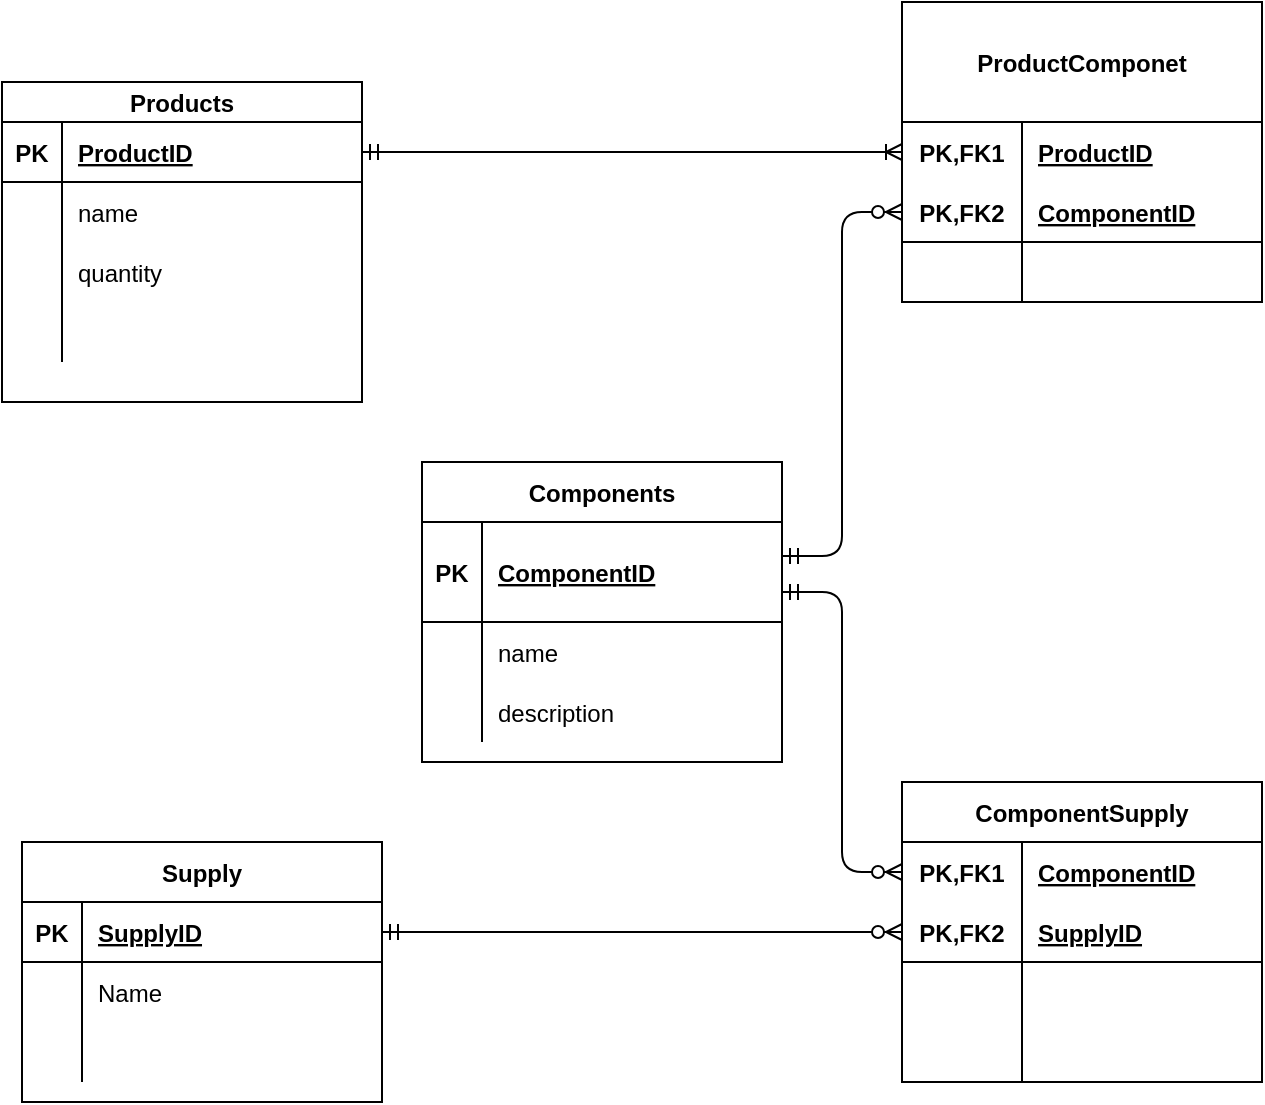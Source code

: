 <mxfile version="13.7.7" type="device"><diagram id="fwQ9Zy9TDruU9TFpa8Rx" name="Page-1"><mxGraphModel dx="1342" dy="2083" grid="1" gridSize="10" guides="1" tooltips="1" connect="1" arrows="1" fold="1" page="1" pageScale="1" pageWidth="827" pageHeight="1169" math="0" shadow="0"><root><mxCell id="0"/><mxCell id="1" parent="0"/><mxCell id="76_J2eWw95SCHh5hq2DK-320" value="" style="edgeStyle=entityRelationEdgeStyle;fontSize=12;html=1;endArrow=ERzeroToMany;startArrow=ERmandOne;exitX=1;exitY=0.5;exitDx=0;exitDy=0;entryX=0;entryY=0.5;entryDx=0;entryDy=0;" edge="1" parent="1" source="76_J2eWw95SCHh5hq2DK-254" target="76_J2eWw95SCHh5hq2DK-244"><mxGeometry width="100" height="100" relative="1" as="geometry"><mxPoint x="480" y="30" as="sourcePoint"/><mxPoint x="580" y="-70" as="targetPoint"/></mxGeometry></mxCell><mxCell id="76_J2eWw95SCHh5hq2DK-328" value="" style="edgeStyle=entityRelationEdgeStyle;fontSize=12;html=1;endArrow=ERzeroToMany;startArrow=ERmandOne;entryX=0;entryY=0.5;entryDx=0;entryDy=0;exitX=1;exitY=0.7;exitDx=0;exitDy=0;exitPerimeter=0;" edge="1" parent="1" source="76_J2eWw95SCHh5hq2DK-225" target="76_J2eWw95SCHh5hq2DK-241"><mxGeometry width="100" height="100" relative="1" as="geometry"><mxPoint x="410" y="-230" as="sourcePoint"/><mxPoint x="510" y="-330" as="targetPoint"/></mxGeometry></mxCell><mxCell id="76_J2eWw95SCHh5hq2DK-329" value="" style="edgeStyle=entityRelationEdgeStyle;fontSize=12;html=1;endArrow=ERoneToMany;startArrow=ERmandOne;entryX=0;entryY=0.5;entryDx=0;entryDy=0;exitX=1;exitY=0.5;exitDx=0;exitDy=0;" edge="1" parent="1" source="76_J2eWw95SCHh5hq2DK-196" target="76_J2eWw95SCHh5hq2DK-303"><mxGeometry width="100" height="100" relative="1" as="geometry"><mxPoint x="230" y="-395" as="sourcePoint"/><mxPoint x="330" y="-495" as="targetPoint"/></mxGeometry></mxCell><mxCell id="76_J2eWw95SCHh5hq2DK-330" value="" style="edgeStyle=entityRelationEdgeStyle;fontSize=12;html=1;endArrow=ERzeroToMany;startArrow=ERmandOne;entryX=0;entryY=0.5;entryDx=0;entryDy=0;exitX=1;exitY=0.34;exitDx=0;exitDy=0;exitPerimeter=0;" edge="1" parent="1" source="76_J2eWw95SCHh5hq2DK-225" target="76_J2eWw95SCHh5hq2DK-306"><mxGeometry width="100" height="100" relative="1" as="geometry"><mxPoint x="540" y="-450" as="sourcePoint"/><mxPoint x="640" y="-550" as="targetPoint"/></mxGeometry></mxCell><mxCell id="76_J2eWw95SCHh5hq2DK-224" value="Components" style="shape=table;startSize=30;container=1;collapsible=1;childLayout=tableLayout;fixedRows=1;rowLines=0;fontStyle=1;align=center;resizeLast=1;" vertex="1" parent="1"><mxGeometry x="250" y="-490" width="180" height="150" as="geometry"><mxRectangle x="630" y="-340" width="110" height="30" as="alternateBounds"/></mxGeometry></mxCell><mxCell id="76_J2eWw95SCHh5hq2DK-225" value="" style="shape=partialRectangle;collapsible=0;dropTarget=0;pointerEvents=0;fillColor=none;top=0;left=0;bottom=1;right=0;points=[[0,0.5],[1,0.5]];portConstraint=eastwest;" vertex="1" parent="76_J2eWw95SCHh5hq2DK-224"><mxGeometry y="30" width="180" height="50" as="geometry"/></mxCell><mxCell id="76_J2eWw95SCHh5hq2DK-226" value="PK" style="shape=partialRectangle;connectable=0;fillColor=none;top=0;left=0;bottom=0;right=0;fontStyle=1;overflow=hidden;" vertex="1" parent="76_J2eWw95SCHh5hq2DK-225"><mxGeometry width="30" height="50" as="geometry"/></mxCell><mxCell id="76_J2eWw95SCHh5hq2DK-227" value="ComponentID" style="shape=partialRectangle;connectable=0;fillColor=none;top=0;left=0;bottom=0;right=0;align=left;spacingLeft=6;fontStyle=5;overflow=hidden;" vertex="1" parent="76_J2eWw95SCHh5hq2DK-225"><mxGeometry x="30" width="150" height="50" as="geometry"/></mxCell><mxCell id="76_J2eWw95SCHh5hq2DK-234" value="" style="shape=partialRectangle;collapsible=0;dropTarget=0;pointerEvents=0;fillColor=none;top=0;left=0;bottom=0;right=0;points=[[0,0.5],[1,0.5]];portConstraint=eastwest;" vertex="1" parent="76_J2eWw95SCHh5hq2DK-224"><mxGeometry y="80" width="180" height="30" as="geometry"/></mxCell><mxCell id="76_J2eWw95SCHh5hq2DK-235" value="" style="shape=partialRectangle;connectable=0;fillColor=none;top=0;left=0;bottom=0;right=0;editable=1;overflow=hidden;" vertex="1" parent="76_J2eWw95SCHh5hq2DK-234"><mxGeometry width="30" height="30" as="geometry"/></mxCell><mxCell id="76_J2eWw95SCHh5hq2DK-236" value="name" style="shape=partialRectangle;connectable=0;fillColor=none;top=0;left=0;bottom=0;right=0;align=left;spacingLeft=6;overflow=hidden;" vertex="1" parent="76_J2eWw95SCHh5hq2DK-234"><mxGeometry x="30" width="150" height="30" as="geometry"/></mxCell><mxCell id="76_J2eWw95SCHh5hq2DK-237" value="" style="shape=partialRectangle;collapsible=0;dropTarget=0;pointerEvents=0;fillColor=none;top=0;left=0;bottom=0;right=0;points=[[0,0.5],[1,0.5]];portConstraint=eastwest;" vertex="1" parent="76_J2eWw95SCHh5hq2DK-224"><mxGeometry y="110" width="180" height="30" as="geometry"/></mxCell><mxCell id="76_J2eWw95SCHh5hq2DK-238" value="" style="shape=partialRectangle;connectable=0;fillColor=none;top=0;left=0;bottom=0;right=0;editable=1;overflow=hidden;" vertex="1" parent="76_J2eWw95SCHh5hq2DK-237"><mxGeometry width="30" height="30" as="geometry"/></mxCell><mxCell id="76_J2eWw95SCHh5hq2DK-239" value="description" style="shape=partialRectangle;connectable=0;fillColor=none;top=0;left=0;bottom=0;right=0;align=left;spacingLeft=6;overflow=hidden;" vertex="1" parent="76_J2eWw95SCHh5hq2DK-237"><mxGeometry x="30" width="150" height="30" as="geometry"/></mxCell><mxCell id="76_J2eWw95SCHh5hq2DK-253" value="Supply" style="shape=table;startSize=30;container=1;collapsible=1;childLayout=tableLayout;fixedRows=1;rowLines=0;fontStyle=1;align=center;resizeLast=1;" vertex="1" parent="1"><mxGeometry x="50" y="-300" width="180" height="130" as="geometry"/></mxCell><mxCell id="76_J2eWw95SCHh5hq2DK-254" value="" style="shape=partialRectangle;collapsible=0;dropTarget=0;pointerEvents=0;fillColor=none;top=0;left=0;bottom=1;right=0;points=[[0,0.5],[1,0.5]];portConstraint=eastwest;" vertex="1" parent="76_J2eWw95SCHh5hq2DK-253"><mxGeometry y="30" width="180" height="30" as="geometry"/></mxCell><mxCell id="76_J2eWw95SCHh5hq2DK-255" value="PK" style="shape=partialRectangle;connectable=0;fillColor=none;top=0;left=0;bottom=0;right=0;fontStyle=1;overflow=hidden;" vertex="1" parent="76_J2eWw95SCHh5hq2DK-254"><mxGeometry width="30" height="30" as="geometry"/></mxCell><mxCell id="76_J2eWw95SCHh5hq2DK-256" value="SupplyID" style="shape=partialRectangle;connectable=0;fillColor=none;top=0;left=0;bottom=0;right=0;align=left;spacingLeft=6;fontStyle=5;overflow=hidden;" vertex="1" parent="76_J2eWw95SCHh5hq2DK-254"><mxGeometry x="30" width="150" height="30" as="geometry"/></mxCell><mxCell id="76_J2eWw95SCHh5hq2DK-257" value="" style="shape=partialRectangle;collapsible=0;dropTarget=0;pointerEvents=0;fillColor=none;top=0;left=0;bottom=0;right=0;points=[[0,0.5],[1,0.5]];portConstraint=eastwest;" vertex="1" parent="76_J2eWw95SCHh5hq2DK-253"><mxGeometry y="60" width="180" height="30" as="geometry"/></mxCell><mxCell id="76_J2eWw95SCHh5hq2DK-258" value="" style="shape=partialRectangle;connectable=0;fillColor=none;top=0;left=0;bottom=0;right=0;editable=1;overflow=hidden;" vertex="1" parent="76_J2eWw95SCHh5hq2DK-257"><mxGeometry width="30" height="30" as="geometry"/></mxCell><mxCell id="76_J2eWw95SCHh5hq2DK-259" value="Name" style="shape=partialRectangle;connectable=0;fillColor=none;top=0;left=0;bottom=0;right=0;align=left;spacingLeft=6;overflow=hidden;" vertex="1" parent="76_J2eWw95SCHh5hq2DK-257"><mxGeometry x="30" width="150" height="30" as="geometry"/></mxCell><mxCell id="76_J2eWw95SCHh5hq2DK-260" value="" style="shape=partialRectangle;collapsible=0;dropTarget=0;pointerEvents=0;fillColor=none;top=0;left=0;bottom=0;right=0;points=[[0,0.5],[1,0.5]];portConstraint=eastwest;" vertex="1" parent="76_J2eWw95SCHh5hq2DK-253"><mxGeometry y="90" width="180" height="30" as="geometry"/></mxCell><mxCell id="76_J2eWw95SCHh5hq2DK-261" value="" style="shape=partialRectangle;connectable=0;fillColor=none;top=0;left=0;bottom=0;right=0;editable=1;overflow=hidden;" vertex="1" parent="76_J2eWw95SCHh5hq2DK-260"><mxGeometry width="30" height="30" as="geometry"/></mxCell><mxCell id="76_J2eWw95SCHh5hq2DK-262" value="" style="shape=partialRectangle;connectable=0;fillColor=none;top=0;left=0;bottom=0;right=0;align=left;spacingLeft=6;overflow=hidden;" vertex="1" parent="76_J2eWw95SCHh5hq2DK-260"><mxGeometry x="30" width="150" height="30" as="geometry"/></mxCell><mxCell id="76_J2eWw95SCHh5hq2DK-240" value="ComponentSupply" style="shape=table;startSize=30;container=1;collapsible=1;childLayout=tableLayout;fixedRows=1;rowLines=0;fontStyle=1;align=center;resizeLast=1;" vertex="1" parent="1"><mxGeometry x="490" y="-330" width="180" height="150" as="geometry"/></mxCell><mxCell id="76_J2eWw95SCHh5hq2DK-241" value="" style="shape=partialRectangle;collapsible=0;dropTarget=0;pointerEvents=0;fillColor=none;top=0;left=0;bottom=0;right=0;points=[[0,0.5],[1,0.5]];portConstraint=eastwest;" vertex="1" parent="76_J2eWw95SCHh5hq2DK-240"><mxGeometry y="30" width="180" height="30" as="geometry"/></mxCell><mxCell id="76_J2eWw95SCHh5hq2DK-242" value="PK,FK1" style="shape=partialRectangle;connectable=0;fillColor=none;top=0;left=0;bottom=0;right=0;fontStyle=1;overflow=hidden;" vertex="1" parent="76_J2eWw95SCHh5hq2DK-241"><mxGeometry width="60" height="30" as="geometry"/></mxCell><mxCell id="76_J2eWw95SCHh5hq2DK-243" value="ComponentID" style="shape=partialRectangle;connectable=0;fillColor=none;top=0;left=0;bottom=0;right=0;align=left;spacingLeft=6;fontStyle=5;overflow=hidden;" vertex="1" parent="76_J2eWw95SCHh5hq2DK-241"><mxGeometry x="60" width="120" height="30" as="geometry"/></mxCell><mxCell id="76_J2eWw95SCHh5hq2DK-244" value="" style="shape=partialRectangle;collapsible=0;dropTarget=0;pointerEvents=0;fillColor=none;top=0;left=0;bottom=1;right=0;points=[[0,0.5],[1,0.5]];portConstraint=eastwest;" vertex="1" parent="76_J2eWw95SCHh5hq2DK-240"><mxGeometry y="60" width="180" height="30" as="geometry"/></mxCell><mxCell id="76_J2eWw95SCHh5hq2DK-245" value="PK,FK2" style="shape=partialRectangle;connectable=0;fillColor=none;top=0;left=0;bottom=0;right=0;fontStyle=1;overflow=hidden;" vertex="1" parent="76_J2eWw95SCHh5hq2DK-244"><mxGeometry width="60" height="30" as="geometry"/></mxCell><mxCell id="76_J2eWw95SCHh5hq2DK-246" value="SupplyID" style="shape=partialRectangle;connectable=0;fillColor=none;top=0;left=0;bottom=0;right=0;align=left;spacingLeft=6;fontStyle=5;overflow=hidden;" vertex="1" parent="76_J2eWw95SCHh5hq2DK-244"><mxGeometry x="60" width="120" height="30" as="geometry"/></mxCell><mxCell id="76_J2eWw95SCHh5hq2DK-247" value="" style="shape=partialRectangle;collapsible=0;dropTarget=0;pointerEvents=0;fillColor=none;top=0;left=0;bottom=0;right=0;points=[[0,0.5],[1,0.5]];portConstraint=eastwest;" vertex="1" parent="76_J2eWw95SCHh5hq2DK-240"><mxGeometry y="90" width="180" height="30" as="geometry"/></mxCell><mxCell id="76_J2eWw95SCHh5hq2DK-248" value="" style="shape=partialRectangle;connectable=0;fillColor=none;top=0;left=0;bottom=0;right=0;editable=1;overflow=hidden;" vertex="1" parent="76_J2eWw95SCHh5hq2DK-247"><mxGeometry width="60" height="30" as="geometry"/></mxCell><mxCell id="76_J2eWw95SCHh5hq2DK-249" value="" style="shape=partialRectangle;connectable=0;fillColor=none;top=0;left=0;bottom=0;right=0;align=left;spacingLeft=6;overflow=hidden;" vertex="1" parent="76_J2eWw95SCHh5hq2DK-247"><mxGeometry x="60" width="120" height="30" as="geometry"/></mxCell><mxCell id="76_J2eWw95SCHh5hq2DK-250" value="" style="shape=partialRectangle;collapsible=0;dropTarget=0;pointerEvents=0;fillColor=none;top=0;left=0;bottom=0;right=0;points=[[0,0.5],[1,0.5]];portConstraint=eastwest;" vertex="1" parent="76_J2eWw95SCHh5hq2DK-240"><mxGeometry y="120" width="180" height="30" as="geometry"/></mxCell><mxCell id="76_J2eWw95SCHh5hq2DK-251" value="" style="shape=partialRectangle;connectable=0;fillColor=none;top=0;left=0;bottom=0;right=0;editable=1;overflow=hidden;" vertex="1" parent="76_J2eWw95SCHh5hq2DK-250"><mxGeometry width="60" height="30" as="geometry"/></mxCell><mxCell id="76_J2eWw95SCHh5hq2DK-252" value="" style="shape=partialRectangle;connectable=0;fillColor=none;top=0;left=0;bottom=0;right=0;align=left;spacingLeft=6;overflow=hidden;" vertex="1" parent="76_J2eWw95SCHh5hq2DK-250"><mxGeometry x="60" width="120" height="30" as="geometry"/></mxCell><mxCell id="76_J2eWw95SCHh5hq2DK-195" value="Products" style="shape=table;startSize=20;container=1;collapsible=1;childLayout=tableLayout;fixedRows=1;rowLines=0;fontStyle=1;align=center;resizeLast=1;" vertex="1" parent="1"><mxGeometry x="40" y="-680" width="180" height="160" as="geometry"/></mxCell><mxCell id="76_J2eWw95SCHh5hq2DK-196" value="" style="shape=partialRectangle;collapsible=0;dropTarget=0;pointerEvents=0;fillColor=none;top=0;left=0;bottom=1;right=0;points=[[0,0.5],[1,0.5]];portConstraint=eastwest;" vertex="1" parent="76_J2eWw95SCHh5hq2DK-195"><mxGeometry y="20" width="180" height="30" as="geometry"/></mxCell><mxCell id="76_J2eWw95SCHh5hq2DK-197" value="PK" style="shape=partialRectangle;connectable=0;fillColor=none;top=0;left=0;bottom=0;right=0;fontStyle=1;overflow=hidden;" vertex="1" parent="76_J2eWw95SCHh5hq2DK-196"><mxGeometry width="30" height="30" as="geometry"/></mxCell><mxCell id="76_J2eWw95SCHh5hq2DK-198" value="ProductID" style="shape=partialRectangle;connectable=0;fillColor=none;top=0;left=0;bottom=0;right=0;align=left;spacingLeft=6;fontStyle=5;overflow=hidden;" vertex="1" parent="76_J2eWw95SCHh5hq2DK-196"><mxGeometry x="30" width="150" height="30" as="geometry"/></mxCell><mxCell id="76_J2eWw95SCHh5hq2DK-202" value="" style="shape=partialRectangle;collapsible=0;dropTarget=0;pointerEvents=0;fillColor=none;top=0;left=0;bottom=0;right=0;points=[[0,0.5],[1,0.5]];portConstraint=eastwest;" vertex="1" parent="76_J2eWw95SCHh5hq2DK-195"><mxGeometry y="50" width="180" height="30" as="geometry"/></mxCell><mxCell id="76_J2eWw95SCHh5hq2DK-203" value="" style="shape=partialRectangle;connectable=0;fillColor=none;top=0;left=0;bottom=0;right=0;editable=1;overflow=hidden;" vertex="1" parent="76_J2eWw95SCHh5hq2DK-202"><mxGeometry width="30" height="30" as="geometry"/></mxCell><mxCell id="76_J2eWw95SCHh5hq2DK-204" value="name" style="shape=partialRectangle;connectable=0;fillColor=none;top=0;left=0;bottom=0;right=0;align=left;spacingLeft=6;overflow=hidden;" vertex="1" parent="76_J2eWw95SCHh5hq2DK-202"><mxGeometry x="30" width="150" height="30" as="geometry"/></mxCell><mxCell id="76_J2eWw95SCHh5hq2DK-205" value="" style="shape=partialRectangle;collapsible=0;dropTarget=0;pointerEvents=0;fillColor=none;top=0;left=0;bottom=0;right=0;points=[[0,0.5],[1,0.5]];portConstraint=eastwest;" vertex="1" parent="76_J2eWw95SCHh5hq2DK-195"><mxGeometry y="80" width="180" height="30" as="geometry"/></mxCell><mxCell id="76_J2eWw95SCHh5hq2DK-206" value="" style="shape=partialRectangle;connectable=0;fillColor=none;top=0;left=0;bottom=0;right=0;editable=1;overflow=hidden;" vertex="1" parent="76_J2eWw95SCHh5hq2DK-205"><mxGeometry width="30" height="30" as="geometry"/></mxCell><mxCell id="76_J2eWw95SCHh5hq2DK-207" value="quantity" style="shape=partialRectangle;connectable=0;fillColor=none;top=0;left=0;bottom=0;right=0;align=left;spacingLeft=6;overflow=hidden;" vertex="1" parent="76_J2eWw95SCHh5hq2DK-205"><mxGeometry x="30" width="150" height="30" as="geometry"/></mxCell><mxCell id="76_J2eWw95SCHh5hq2DK-208" value="" style="shape=partialRectangle;collapsible=0;dropTarget=0;pointerEvents=0;fillColor=none;top=0;left=0;bottom=0;right=0;points=[[0,0.5],[1,0.5]];portConstraint=eastwest;" vertex="1" parent="76_J2eWw95SCHh5hq2DK-195"><mxGeometry y="110" width="180" height="30" as="geometry"/></mxCell><mxCell id="76_J2eWw95SCHh5hq2DK-209" value="" style="shape=partialRectangle;connectable=0;fillColor=none;top=0;left=0;bottom=0;right=0;editable=1;overflow=hidden;" vertex="1" parent="76_J2eWw95SCHh5hq2DK-208"><mxGeometry width="30" height="30" as="geometry"/></mxCell><mxCell id="76_J2eWw95SCHh5hq2DK-210" value="" style="shape=partialRectangle;connectable=0;fillColor=none;top=0;left=0;bottom=0;right=0;align=left;spacingLeft=6;overflow=hidden;" vertex="1" parent="76_J2eWw95SCHh5hq2DK-208"><mxGeometry x="30" width="150" height="30" as="geometry"/></mxCell><mxCell id="76_J2eWw95SCHh5hq2DK-302" value="ProductComponet" style="shape=table;startSize=60;container=1;collapsible=1;childLayout=tableLayout;fixedRows=1;rowLines=0;fontStyle=1;align=center;resizeLast=1;" vertex="1" parent="1"><mxGeometry x="490" y="-720" width="180" height="150" as="geometry"/></mxCell><mxCell id="76_J2eWw95SCHh5hq2DK-303" value="" style="shape=partialRectangle;collapsible=0;dropTarget=0;pointerEvents=0;fillColor=none;top=0;left=0;bottom=0;right=0;points=[[0,0.5],[1,0.5]];portConstraint=eastwest;" vertex="1" parent="76_J2eWw95SCHh5hq2DK-302"><mxGeometry y="60" width="180" height="30" as="geometry"/></mxCell><mxCell id="76_J2eWw95SCHh5hq2DK-304" value="PK,FK1" style="shape=partialRectangle;connectable=0;fillColor=none;top=0;left=0;bottom=0;right=0;fontStyle=1;overflow=hidden;" vertex="1" parent="76_J2eWw95SCHh5hq2DK-303"><mxGeometry width="60" height="30" as="geometry"/></mxCell><mxCell id="76_J2eWw95SCHh5hq2DK-305" value="ProductID" style="shape=partialRectangle;connectable=0;fillColor=none;top=0;left=0;bottom=0;right=0;align=left;spacingLeft=6;fontStyle=5;overflow=hidden;" vertex="1" parent="76_J2eWw95SCHh5hq2DK-303"><mxGeometry x="60" width="120" height="30" as="geometry"/></mxCell><mxCell id="76_J2eWw95SCHh5hq2DK-306" value="" style="shape=partialRectangle;collapsible=0;dropTarget=0;pointerEvents=0;fillColor=none;top=0;left=0;bottom=1;right=0;points=[[0,0.5],[1,0.5]];portConstraint=eastwest;" vertex="1" parent="76_J2eWw95SCHh5hq2DK-302"><mxGeometry y="90" width="180" height="30" as="geometry"/></mxCell><mxCell id="76_J2eWw95SCHh5hq2DK-307" value="PK,FK2" style="shape=partialRectangle;connectable=0;fillColor=none;top=0;left=0;bottom=0;right=0;fontStyle=1;overflow=hidden;" vertex="1" parent="76_J2eWw95SCHh5hq2DK-306"><mxGeometry width="60" height="30" as="geometry"/></mxCell><mxCell id="76_J2eWw95SCHh5hq2DK-308" value="ComponentID" style="shape=partialRectangle;connectable=0;fillColor=none;top=0;left=0;bottom=0;right=0;align=left;spacingLeft=6;fontStyle=5;overflow=hidden;" vertex="1" parent="76_J2eWw95SCHh5hq2DK-306"><mxGeometry x="60" width="120" height="30" as="geometry"/></mxCell><mxCell id="76_J2eWw95SCHh5hq2DK-309" value="" style="shape=partialRectangle;collapsible=0;dropTarget=0;pointerEvents=0;fillColor=none;top=0;left=0;bottom=0;right=0;points=[[0,0.5],[1,0.5]];portConstraint=eastwest;" vertex="1" parent="76_J2eWw95SCHh5hq2DK-302"><mxGeometry y="120" width="180" height="30" as="geometry"/></mxCell><mxCell id="76_J2eWw95SCHh5hq2DK-310" value="" style="shape=partialRectangle;connectable=0;fillColor=none;top=0;left=0;bottom=0;right=0;editable=1;overflow=hidden;" vertex="1" parent="76_J2eWw95SCHh5hq2DK-309"><mxGeometry width="60" height="30" as="geometry"/></mxCell><mxCell id="76_J2eWw95SCHh5hq2DK-311" value="" style="shape=partialRectangle;connectable=0;fillColor=none;top=0;left=0;bottom=0;right=0;align=left;spacingLeft=6;overflow=hidden;" vertex="1" parent="76_J2eWw95SCHh5hq2DK-309"><mxGeometry x="60" width="120" height="30" as="geometry"/></mxCell></root></mxGraphModel></diagram></mxfile>